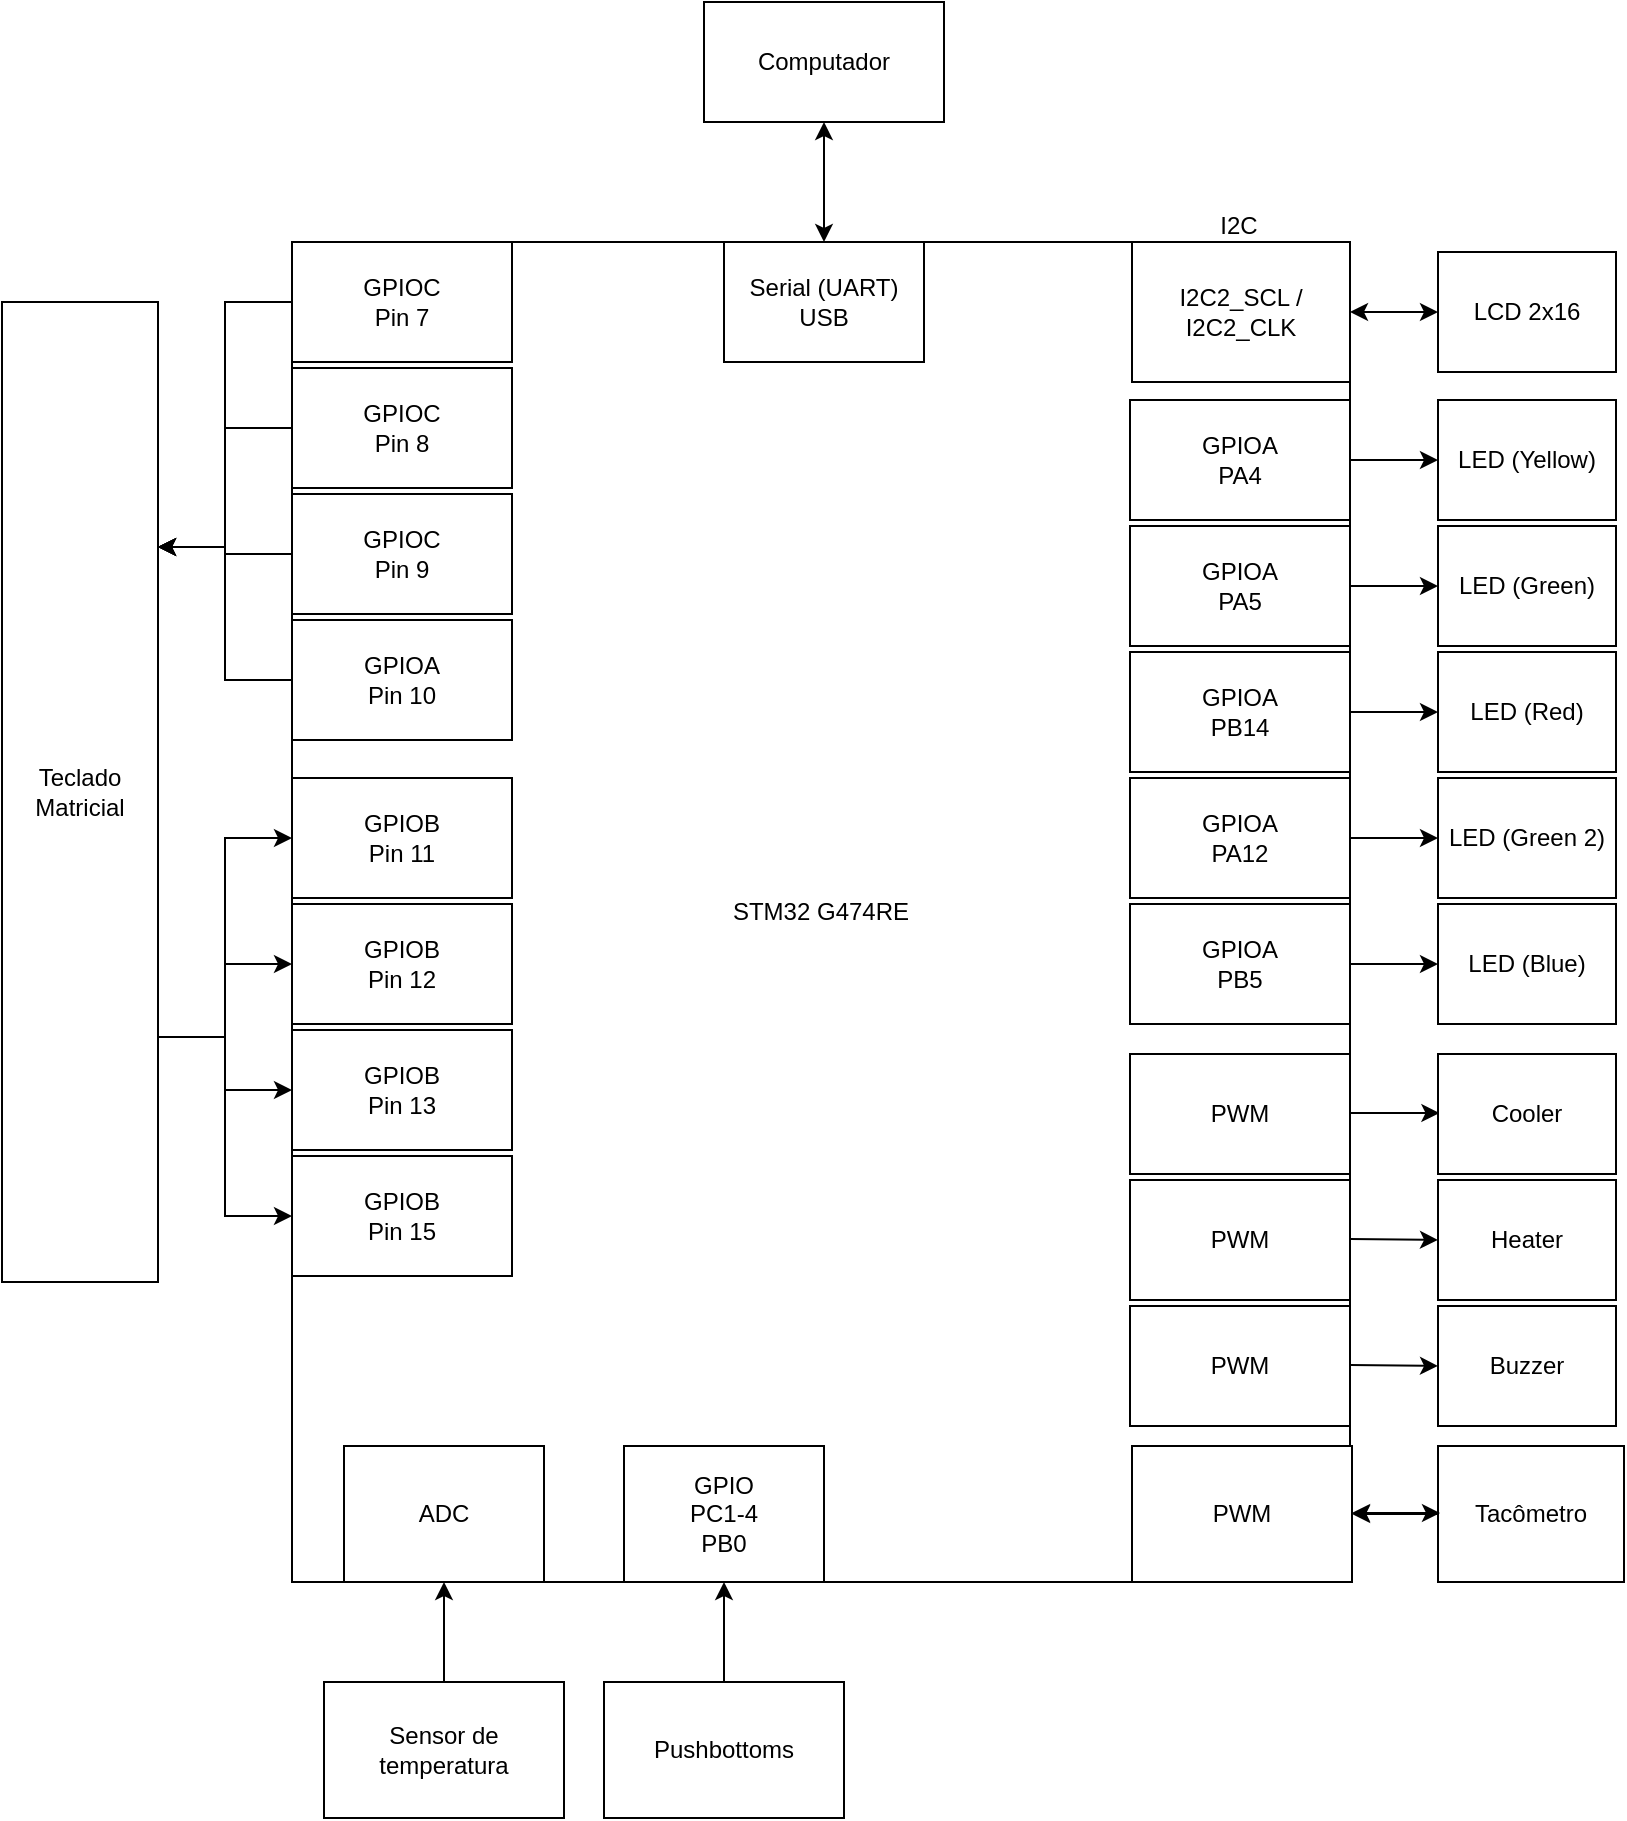 <mxfile version="24.6.2" type="google">
  <diagram name="Diagrama de blocos" id="oh575O3D4EwmFB1Y6Epg">
    <mxGraphModel dx="1290" dy="522" grid="1" gridSize="10" guides="1" tooltips="1" connect="1" arrows="1" fold="1" page="1" pageScale="1" pageWidth="827" pageHeight="1169" math="0" shadow="0">
      <root>
        <mxCell id="0" />
        <mxCell id="1" parent="0" />
        <mxCell id="Hxf--vFEC0rzbbBocpbd-23" value="STM32 G474RE" style="rounded=0;whiteSpace=wrap;html=1;" parent="1" vertex="1">
          <mxGeometry x="154" y="160" width="529" height="670" as="geometry" />
        </mxCell>
        <mxCell id="Hxf--vFEC0rzbbBocpbd-5" value="LCD 2x16" style="rounded=0;whiteSpace=wrap;html=1;" parent="1" vertex="1">
          <mxGeometry x="727" y="165" width="89" height="60" as="geometry" />
        </mxCell>
        <mxCell id="Hxf--vFEC0rzbbBocpbd-6" value="Teclado Matricial" style="rounded=0;whiteSpace=wrap;html=1;" parent="1" vertex="1">
          <mxGeometry x="9" y="190" width="78" height="490" as="geometry" />
        </mxCell>
        <mxCell id="Hxf--vFEC0rzbbBocpbd-7" value="Pushbottoms" style="rounded=0;whiteSpace=wrap;html=1;" parent="1" vertex="1">
          <mxGeometry x="310" y="880" width="120" height="68" as="geometry" />
        </mxCell>
        <mxCell id="Hxf--vFEC0rzbbBocpbd-11" value="I2C" style="text;html=1;align=center;verticalAlign=middle;resizable=0;points=[];autosize=1;strokeColor=none;fillColor=none;shadow=0;" parent="1" vertex="1">
          <mxGeometry x="607" y="137" width="40" height="30" as="geometry" />
        </mxCell>
        <mxCell id="zvLF1-X7iXJekeEMlv25-16" value="" style="edgeStyle=orthogonalEdgeStyle;rounded=0;orthogonalLoop=1;jettySize=auto;html=1;" parent="1" source="Hxf--vFEC0rzbbBocpbd-7" target="Hxf--vFEC0rzbbBocpbd-19" edge="1">
          <mxGeometry relative="1" as="geometry" />
        </mxCell>
        <mxCell id="Hxf--vFEC0rzbbBocpbd-19" value="GPIO&lt;div&gt;PC1-4&lt;/div&gt;&lt;div&gt;PB0&lt;/div&gt;" style="rounded=0;whiteSpace=wrap;html=1;" parent="1" vertex="1">
          <mxGeometry x="320" y="762" width="100" height="68" as="geometry" />
        </mxCell>
        <mxCell id="Hxf--vFEC0rzbbBocpbd-20" value="GPIOA&lt;div&gt;PA4&lt;/div&gt;" style="rounded=0;whiteSpace=wrap;html=1;" parent="1" vertex="1">
          <mxGeometry x="573" y="239" width="110" height="60" as="geometry" />
        </mxCell>
        <mxCell id="kMZmxkDcSjS4BPZ4Vrbq-3" value="" style="edgeStyle=orthogonalEdgeStyle;rounded=0;orthogonalLoop=1;jettySize=auto;html=1;" parent="1" source="Hxf--vFEC0rzbbBocpbd-20" target="Hxf--vFEC0rzbbBocpbd-21" edge="1">
          <mxGeometry relative="1" as="geometry" />
        </mxCell>
        <mxCell id="Hxf--vFEC0rzbbBocpbd-21" value="LED&lt;span style=&quot;background-color: initial;&quot;&gt;&amp;nbsp;(Yellow)&lt;/span&gt;" style="rounded=0;whiteSpace=wrap;html=1;" parent="1" vertex="1">
          <mxGeometry x="727" y="239" width="89" height="60" as="geometry" />
        </mxCell>
        <mxCell id="Hxf--vFEC0rzbbBocpbd-24" value="" style="endArrow=classic;html=1;rounded=0;entryX=0.008;entryY=0.492;entryDx=0;entryDy=0;entryPerimeter=0;" parent="1" target="Hxf--vFEC0rzbbBocpbd-45" edge="1">
          <mxGeometry width="50" height="50" relative="1" as="geometry">
            <mxPoint x="683" y="595.5" as="sourcePoint" />
            <mxPoint x="743" y="595.5" as="targetPoint" />
          </mxGeometry>
        </mxCell>
        <mxCell id="Hxf--vFEC0rzbbBocpbd-25" value="PWM" style="rounded=0;whiteSpace=wrap;html=1;" parent="1" vertex="1">
          <mxGeometry x="573" y="566" width="110" height="60" as="geometry" />
        </mxCell>
        <mxCell id="QB2hvoBfhgBaOtBGEcdr-17" value="" style="edgeStyle=orthogonalEdgeStyle;rounded=0;orthogonalLoop=1;jettySize=auto;html=1;" parent="1" source="zvLF1-X7iXJekeEMlv25-24" target="Hxf--vFEC0rzbbBocpbd-27" edge="1">
          <mxGeometry relative="1" as="geometry" />
        </mxCell>
        <mxCell id="Hxf--vFEC0rzbbBocpbd-27" value="ADC" style="rounded=0;whiteSpace=wrap;html=1;" parent="1" vertex="1">
          <mxGeometry x="180" y="762" width="100" height="68" as="geometry" />
        </mxCell>
        <mxCell id="Hxf--vFEC0rzbbBocpbd-28" value="Heater" style="rounded=0;whiteSpace=wrap;html=1;" parent="1" vertex="1">
          <mxGeometry x="727" y="629" width="89" height="60" as="geometry" />
        </mxCell>
        <mxCell id="Hxf--vFEC0rzbbBocpbd-29" value="" style="endArrow=classic;html=1;rounded=0;entryX=0;entryY=0.5;entryDx=0;entryDy=0;" parent="1" target="Hxf--vFEC0rzbbBocpbd-28" edge="1">
          <mxGeometry width="50" height="50" relative="1" as="geometry">
            <mxPoint x="683" y="658.5" as="sourcePoint" />
            <mxPoint x="743" y="658.5" as="targetPoint" />
          </mxGeometry>
        </mxCell>
        <mxCell id="Hxf--vFEC0rzbbBocpbd-30" value="PWM" style="rounded=0;whiteSpace=wrap;html=1;" parent="1" vertex="1">
          <mxGeometry x="573" y="629" width="110" height="60" as="geometry" />
        </mxCell>
        <mxCell id="Hxf--vFEC0rzbbBocpbd-34" value="Serial (UART)&lt;div&gt;USB&lt;/div&gt;" style="rounded=0;whiteSpace=wrap;html=1;" parent="1" vertex="1">
          <mxGeometry x="370" y="160" width="100" height="60" as="geometry" />
        </mxCell>
        <mxCell id="Hxf--vFEC0rzbbBocpbd-35" value="Computador" style="rounded=0;whiteSpace=wrap;html=1;" parent="1" vertex="1">
          <mxGeometry x="360" y="40" width="120" height="60" as="geometry" />
        </mxCell>
        <mxCell id="Hxf--vFEC0rzbbBocpbd-41" value="I2C2_SCL / I2C2_CLK" style="rounded=0;whiteSpace=wrap;html=1;" parent="1" vertex="1">
          <mxGeometry x="574" y="160" width="109" height="70" as="geometry" />
        </mxCell>
        <mxCell id="Hxf--vFEC0rzbbBocpbd-42" value="Buzzer" style="rounded=0;whiteSpace=wrap;html=1;" parent="1" vertex="1">
          <mxGeometry x="727" y="692" width="89" height="60" as="geometry" />
        </mxCell>
        <mxCell id="Hxf--vFEC0rzbbBocpbd-43" value="PWM" style="rounded=0;whiteSpace=wrap;html=1;" parent="1" vertex="1">
          <mxGeometry x="573" y="692" width="110" height="60" as="geometry" />
        </mxCell>
        <mxCell id="Hxf--vFEC0rzbbBocpbd-44" value="" style="endArrow=classic;html=1;rounded=0;entryX=0;entryY=0.5;entryDx=0;entryDy=0;" parent="1" target="Hxf--vFEC0rzbbBocpbd-42" edge="1">
          <mxGeometry width="50" height="50" relative="1" as="geometry">
            <mxPoint x="683" y="721.5" as="sourcePoint" />
            <mxPoint x="743" y="721.5" as="targetPoint" />
          </mxGeometry>
        </mxCell>
        <mxCell id="Hxf--vFEC0rzbbBocpbd-45" value="Cooler" style="rounded=0;whiteSpace=wrap;html=1;" parent="1" vertex="1">
          <mxGeometry x="727" y="566" width="89" height="60" as="geometry" />
        </mxCell>
        <mxCell id="Hxf--vFEC0rzbbBocpbd-46" style="edgeStyle=orthogonalEdgeStyle;rounded=0;orthogonalLoop=1;jettySize=auto;html=1;exitX=0.5;exitY=1;exitDx=0;exitDy=0;" parent="1" edge="1">
          <mxGeometry relative="1" as="geometry">
            <mxPoint x="404.5" y="759" as="sourcePoint" />
            <mxPoint x="404.5" y="759" as="targetPoint" />
          </mxGeometry>
        </mxCell>
        <mxCell id="zvLF1-X7iXJekeEMlv25-1" value="GPIOA&lt;div&gt;PA5&lt;/div&gt;" style="rounded=0;whiteSpace=wrap;html=1;" parent="1" vertex="1">
          <mxGeometry x="573" y="302" width="110" height="60" as="geometry" />
        </mxCell>
        <mxCell id="kMZmxkDcSjS4BPZ4Vrbq-4" value="" style="edgeStyle=orthogonalEdgeStyle;rounded=0;orthogonalLoop=1;jettySize=auto;html=1;" parent="1" source="zvLF1-X7iXJekeEMlv25-1" target="zvLF1-X7iXJekeEMlv25-2" edge="1">
          <mxGeometry relative="1" as="geometry" />
        </mxCell>
        <mxCell id="zvLF1-X7iXJekeEMlv25-2" value="LED (Green)" style="rounded=0;whiteSpace=wrap;html=1;" parent="1" vertex="1">
          <mxGeometry x="727" y="302" width="89" height="60" as="geometry" />
        </mxCell>
        <mxCell id="zvLF1-X7iXJekeEMlv25-4" value="GPIOA&lt;div&gt;PB14&lt;/div&gt;" style="rounded=0;whiteSpace=wrap;html=1;" parent="1" vertex="1">
          <mxGeometry x="573" y="365" width="110" height="60" as="geometry" />
        </mxCell>
        <mxCell id="kMZmxkDcSjS4BPZ4Vrbq-5" style="edgeStyle=orthogonalEdgeStyle;rounded=0;orthogonalLoop=1;jettySize=auto;html=1;" parent="1" source="zvLF1-X7iXJekeEMlv25-4" target="zvLF1-X7iXJekeEMlv25-5" edge="1">
          <mxGeometry relative="1" as="geometry" />
        </mxCell>
        <mxCell id="zvLF1-X7iXJekeEMlv25-5" value="LED&amp;nbsp;&lt;span style=&quot;background-color: initial;&quot;&gt;(Red)&lt;/span&gt;" style="rounded=0;whiteSpace=wrap;html=1;" parent="1" vertex="1">
          <mxGeometry x="727" y="365" width="89" height="60" as="geometry" />
        </mxCell>
        <mxCell id="zvLF1-X7iXJekeEMlv25-7" value="GPIOA&lt;div&gt;PA12&lt;/div&gt;" style="rounded=0;whiteSpace=wrap;html=1;" parent="1" vertex="1">
          <mxGeometry x="573" y="428" width="110" height="60" as="geometry" />
        </mxCell>
        <mxCell id="kMZmxkDcSjS4BPZ4Vrbq-6" style="edgeStyle=orthogonalEdgeStyle;rounded=0;orthogonalLoop=1;jettySize=auto;html=1;" parent="1" source="zvLF1-X7iXJekeEMlv25-7" target="zvLF1-X7iXJekeEMlv25-8" edge="1">
          <mxGeometry relative="1" as="geometry" />
        </mxCell>
        <mxCell id="zvLF1-X7iXJekeEMlv25-8" value="LED&amp;nbsp;&lt;span style=&quot;background-color: initial;&quot;&gt;(Green 2)&lt;/span&gt;" style="rounded=0;whiteSpace=wrap;html=1;" parent="1" vertex="1">
          <mxGeometry x="727" y="428" width="89" height="60" as="geometry" />
        </mxCell>
        <mxCell id="QB2hvoBfhgBaOtBGEcdr-36" value="" style="edgeStyle=orthogonalEdgeStyle;rounded=0;orthogonalLoop=1;jettySize=auto;html=1;" parent="1" source="zvLF1-X7iXJekeEMlv25-10" target="zvLF1-X7iXJekeEMlv25-11" edge="1">
          <mxGeometry relative="1" as="geometry" />
        </mxCell>
        <mxCell id="zvLF1-X7iXJekeEMlv25-10" value="GPIOA&lt;div&gt;PB5&lt;/div&gt;" style="rounded=0;whiteSpace=wrap;html=1;" parent="1" vertex="1">
          <mxGeometry x="573" y="491" width="110" height="60" as="geometry" />
        </mxCell>
        <mxCell id="zvLF1-X7iXJekeEMlv25-11" value="LED&amp;nbsp;&lt;span style=&quot;background-color: initial;&quot;&gt;(Blue)&lt;/span&gt;" style="rounded=0;whiteSpace=wrap;html=1;" parent="1" vertex="1">
          <mxGeometry x="727" y="491" width="89" height="60" as="geometry" />
        </mxCell>
        <mxCell id="zvLF1-X7iXJekeEMlv25-24" value="Sensor de temperatura" style="rounded=0;whiteSpace=wrap;html=1;" parent="1" vertex="1">
          <mxGeometry x="170" y="880" width="120" height="68" as="geometry" />
        </mxCell>
        <mxCell id="YoK6R6WBMQCP4nlX7dxA-3" value="" style="edgeStyle=orthogonalEdgeStyle;rounded=0;orthogonalLoop=1;jettySize=auto;html=1;" parent="1" source="zvLF1-X7iXJekeEMlv25-25" target="YoK6R6WBMQCP4nlX7dxA-1" edge="1">
          <mxGeometry relative="1" as="geometry" />
        </mxCell>
        <mxCell id="zvLF1-X7iXJekeEMlv25-25" value="Tacômetro" style="rounded=0;whiteSpace=wrap;html=1;" parent="1" vertex="1">
          <mxGeometry x="727" y="762" width="93" height="68" as="geometry" />
        </mxCell>
        <mxCell id="QB2hvoBfhgBaOtBGEcdr-16" value="" style="edgeStyle=orthogonalEdgeStyle;rounded=0;orthogonalLoop=1;jettySize=auto;html=1;entryX=1;entryY=0.25;entryDx=0;entryDy=0;" parent="1" source="QB2hvoBfhgBaOtBGEcdr-1" target="Hxf--vFEC0rzbbBocpbd-6" edge="1">
          <mxGeometry relative="1" as="geometry" />
        </mxCell>
        <mxCell id="QB2hvoBfhgBaOtBGEcdr-1" value="GPIOC&lt;div&gt;Pin 7&lt;/div&gt;" style="rounded=0;whiteSpace=wrap;html=1;" parent="1" vertex="1">
          <mxGeometry x="154" y="160" width="110" height="60" as="geometry" />
        </mxCell>
        <mxCell id="QB2hvoBfhgBaOtBGEcdr-2" value="GPIOA&lt;div&gt;PA5&lt;/div&gt;" style="rounded=0;whiteSpace=wrap;html=1;" parent="1" vertex="1">
          <mxGeometry x="154" y="223" width="110" height="60" as="geometry" />
        </mxCell>
        <mxCell id="QB2hvoBfhgBaOtBGEcdr-13" value="" style="edgeStyle=orthogonalEdgeStyle;rounded=0;orthogonalLoop=1;jettySize=auto;html=1;entryX=1;entryY=0.25;entryDx=0;entryDy=0;" parent="1" source="QB2hvoBfhgBaOtBGEcdr-5" target="Hxf--vFEC0rzbbBocpbd-6" edge="1">
          <mxGeometry relative="1" as="geometry" />
        </mxCell>
        <mxCell id="QB2hvoBfhgBaOtBGEcdr-5" value="GPIOC&lt;div&gt;Pin 8&lt;/div&gt;" style="rounded=0;whiteSpace=wrap;html=1;" parent="1" vertex="1">
          <mxGeometry x="154" y="223" width="110" height="60" as="geometry" />
        </mxCell>
        <mxCell id="QB2hvoBfhgBaOtBGEcdr-14" value="" style="edgeStyle=orthogonalEdgeStyle;rounded=0;orthogonalLoop=1;jettySize=auto;html=1;entryX=1;entryY=0.25;entryDx=0;entryDy=0;" parent="1" source="QB2hvoBfhgBaOtBGEcdr-6" target="Hxf--vFEC0rzbbBocpbd-6" edge="1">
          <mxGeometry relative="1" as="geometry" />
        </mxCell>
        <mxCell id="QB2hvoBfhgBaOtBGEcdr-6" value="GPIOC&lt;div&gt;Pin 9&lt;/div&gt;" style="rounded=0;whiteSpace=wrap;html=1;" parent="1" vertex="1">
          <mxGeometry x="154" y="286" width="110" height="60" as="geometry" />
        </mxCell>
        <mxCell id="QB2hvoBfhgBaOtBGEcdr-15" value="" style="edgeStyle=orthogonalEdgeStyle;rounded=0;orthogonalLoop=1;jettySize=auto;html=1;entryX=1;entryY=0.25;entryDx=0;entryDy=0;" parent="1" source="QB2hvoBfhgBaOtBGEcdr-7" target="Hxf--vFEC0rzbbBocpbd-6" edge="1">
          <mxGeometry relative="1" as="geometry" />
        </mxCell>
        <mxCell id="QB2hvoBfhgBaOtBGEcdr-7" value="GPIOA&lt;div&gt;Pin 10&lt;/div&gt;" style="rounded=0;whiteSpace=wrap;html=1;" parent="1" vertex="1">
          <mxGeometry x="154" y="349" width="110" height="60" as="geometry" />
        </mxCell>
        <mxCell id="QB2hvoBfhgBaOtBGEcdr-26" value="" style="edgeStyle=orthogonalEdgeStyle;rounded=0;orthogonalLoop=1;jettySize=auto;html=1;exitX=1;exitY=0.75;exitDx=0;exitDy=0;" parent="1" source="Hxf--vFEC0rzbbBocpbd-6" target="QB2hvoBfhgBaOtBGEcdr-19" edge="1">
          <mxGeometry relative="1" as="geometry" />
        </mxCell>
        <mxCell id="QB2hvoBfhgBaOtBGEcdr-19" value="GPIOB&lt;div&gt;&lt;div&gt;Pin 11&lt;/div&gt;&lt;/div&gt;" style="rounded=0;whiteSpace=wrap;html=1;" parent="1" vertex="1">
          <mxGeometry x="154" y="428" width="110" height="60" as="geometry" />
        </mxCell>
        <mxCell id="QB2hvoBfhgBaOtBGEcdr-20" value="GPIOA&lt;div&gt;PA5&lt;/div&gt;" style="rounded=0;whiteSpace=wrap;html=1;" parent="1" vertex="1">
          <mxGeometry x="154" y="491" width="110" height="60" as="geometry" />
        </mxCell>
        <mxCell id="QB2hvoBfhgBaOtBGEcdr-24" value="" style="edgeStyle=orthogonalEdgeStyle;rounded=0;orthogonalLoop=1;jettySize=auto;html=1;exitX=1;exitY=0.75;exitDx=0;exitDy=0;" parent="1" source="Hxf--vFEC0rzbbBocpbd-6" target="QB2hvoBfhgBaOtBGEcdr-21" edge="1">
          <mxGeometry relative="1" as="geometry" />
        </mxCell>
        <mxCell id="QB2hvoBfhgBaOtBGEcdr-21" value="GPIOB&lt;div&gt;Pin 12&lt;/div&gt;" style="rounded=0;whiteSpace=wrap;html=1;" parent="1" vertex="1">
          <mxGeometry x="154" y="491" width="110" height="60" as="geometry" />
        </mxCell>
        <mxCell id="QB2hvoBfhgBaOtBGEcdr-27" value="" style="edgeStyle=orthogonalEdgeStyle;rounded=0;orthogonalLoop=1;jettySize=auto;html=1;exitX=1;exitY=0.75;exitDx=0;exitDy=0;" parent="1" source="Hxf--vFEC0rzbbBocpbd-6" target="QB2hvoBfhgBaOtBGEcdr-22" edge="1">
          <mxGeometry relative="1" as="geometry" />
        </mxCell>
        <mxCell id="QB2hvoBfhgBaOtBGEcdr-22" value="GPIOB&lt;div&gt;Pin 13&lt;/div&gt;" style="rounded=0;whiteSpace=wrap;html=1;" parent="1" vertex="1">
          <mxGeometry x="154" y="554" width="110" height="60" as="geometry" />
        </mxCell>
        <mxCell id="QB2hvoBfhgBaOtBGEcdr-28" value="" style="edgeStyle=orthogonalEdgeStyle;rounded=0;orthogonalLoop=1;jettySize=auto;html=1;exitX=1;exitY=0.75;exitDx=0;exitDy=0;" parent="1" source="Hxf--vFEC0rzbbBocpbd-6" target="QB2hvoBfhgBaOtBGEcdr-23" edge="1">
          <mxGeometry relative="1" as="geometry" />
        </mxCell>
        <mxCell id="QB2hvoBfhgBaOtBGEcdr-23" value="GPIOB&lt;div&gt;Pin 15&lt;/div&gt;" style="rounded=0;whiteSpace=wrap;html=1;" parent="1" vertex="1">
          <mxGeometry x="154" y="617" width="110" height="60" as="geometry" />
        </mxCell>
        <mxCell id="YoK6R6WBMQCP4nlX7dxA-1" value="PWM" style="rounded=0;whiteSpace=wrap;html=1;" parent="1" vertex="1">
          <mxGeometry x="574" y="762" width="110" height="68" as="geometry" />
        </mxCell>
        <mxCell id="HK4a7Ahogq2S8Dki3VrH-1" value="" style="endArrow=classic;startArrow=classic;html=1;rounded=0;entryX=0;entryY=0.5;entryDx=0;entryDy=0;exitX=1;exitY=0.5;exitDx=0;exitDy=0;" parent="1" source="Hxf--vFEC0rzbbBocpbd-41" target="Hxf--vFEC0rzbbBocpbd-5" edge="1">
          <mxGeometry width="50" height="50" relative="1" as="geometry">
            <mxPoint x="670" y="150" as="sourcePoint" />
            <mxPoint x="720" y="100" as="targetPoint" />
          </mxGeometry>
        </mxCell>
        <mxCell id="HK4a7Ahogq2S8Dki3VrH-2" value="" style="endArrow=classic;startArrow=classic;html=1;rounded=0;entryX=0;entryY=0.5;entryDx=0;entryDy=0;exitX=1;exitY=0.5;exitDx=0;exitDy=0;" parent="1" edge="1">
          <mxGeometry width="50" height="50" relative="1" as="geometry">
            <mxPoint x="684" y="795.5" as="sourcePoint" />
            <mxPoint x="728" y="795.5" as="targetPoint" />
          </mxGeometry>
        </mxCell>
        <mxCell id="HK4a7Ahogq2S8Dki3VrH-3" value="" style="endArrow=classic;startArrow=classic;html=1;rounded=0;entryX=0.5;entryY=1;entryDx=0;entryDy=0;exitX=0.5;exitY=0;exitDx=0;exitDy=0;" parent="1" source="Hxf--vFEC0rzbbBocpbd-34" target="Hxf--vFEC0rzbbBocpbd-35" edge="1">
          <mxGeometry width="50" height="50" relative="1" as="geometry">
            <mxPoint x="500" y="140" as="sourcePoint" />
            <mxPoint x="544" y="140" as="targetPoint" />
          </mxGeometry>
        </mxCell>
      </root>
    </mxGraphModel>
  </diagram>
</mxfile>
